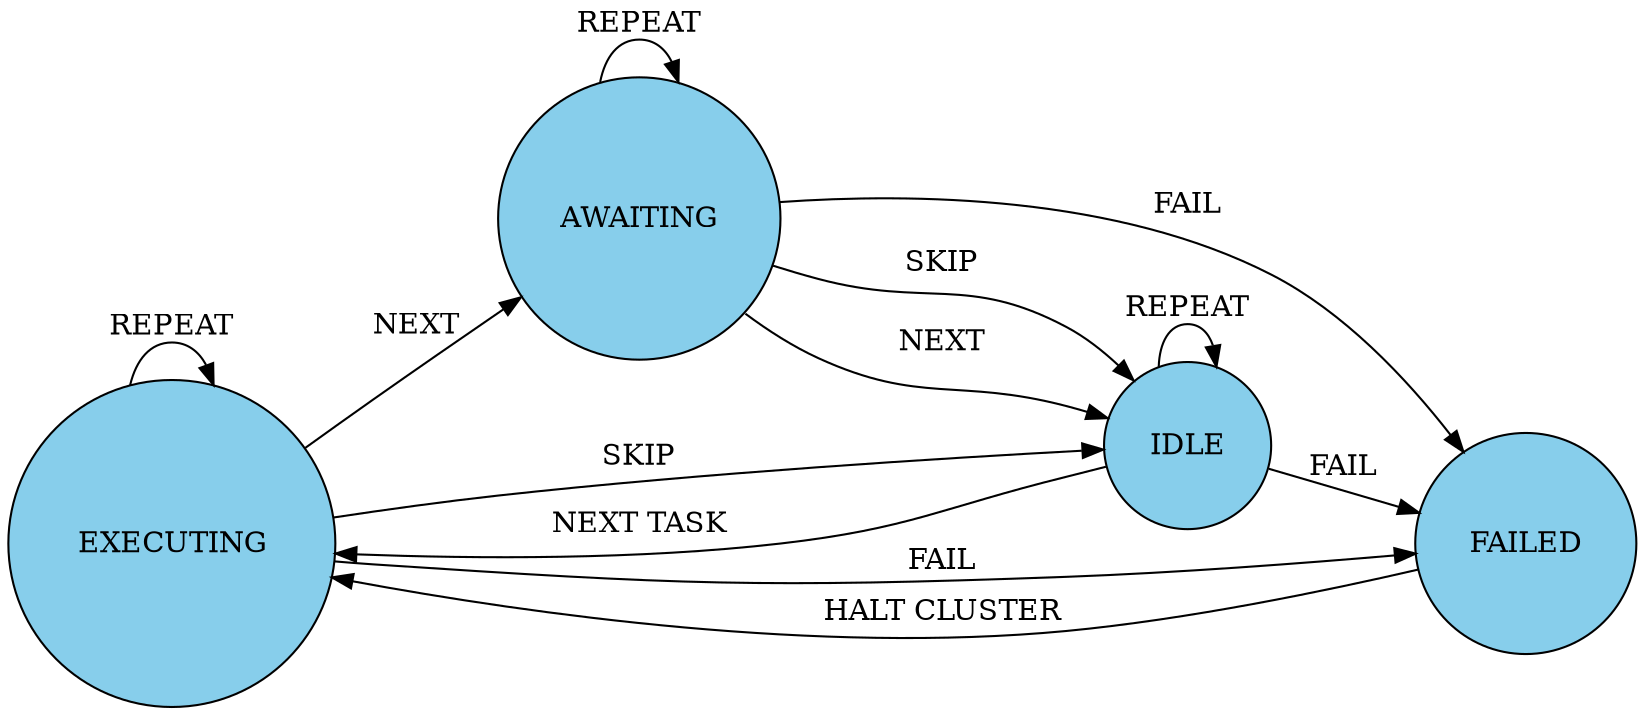 digraph state_machine {
  graph [autosize=false, resolution=100];
  center=true;
  margin=0;
  rankdir=LR;
  node [shape=circle, style="filled", fillcolor=skyblue];
  EXECUTING [ label = <
      <TABLE ALIGN="LEFT" BORDER="0" CELLBORDER="0" CELLSPACING="0">
          <TR>
              <TD>EXECUTING</TD>
          </TR>
      </TABLE>
  > ];
  AWAITING [ label = <
      <TABLE ALIGN="LEFT" BORDER="0" CELLBORDER="0" CELLSPACING="0">
          <TR>
              <TD>AWAITING</TD>
          </TR>
      </TABLE>
  > ];
  IDLE [ label = <
      <TABLE ALIGN="LEFT" BORDER="0" CELLBORDER="0" CELLSPACING="0">
          <TR>
              <TD>IDLE</TD>
          </TR>
      </TABLE>
  > ];
  FAILED [ label = <
      <TABLE ALIGN="LEFT" BORDER="0" CELLBORDER="0" CELLSPACING="0">
          <TR>
              <TD>FAILED</TD>
          </TR>
      </TABLE>
  > ];
  EXECUTING -> AWAITING [ label = "NEXT" ];
  EXECUTING -> EXECUTING [ label = "REPEAT" ];
  EXECUTING -> FAILED [ label = "FAIL" ];
  EXECUTING -> IDLE [ label = "SKIP" ];
  AWAITING -> IDLE [ label = "NEXT" ];
  AWAITING -> AWAITING [ label = "REPEAT" ];
  AWAITING -> FAILED [ label = "FAIL" ];
  AWAITING -> IDLE [ label = "SKIP" ];
  IDLE -> FAILED [ label = "FAIL" ];
  IDLE -> IDLE [ label = "REPEAT" ];
  IDLE -> EXECUTING [ label = <
      <TABLE ALIGN="LEFT" BORDER="0" CELLBORDER="0" CELLSPACING="0">
          <TR>
              <TD>NEXT TASK</TD>
          </TR>
      </TABLE>
  > ];
  FAILED -> EXECUTING [ label = <
      <TABLE ALIGN="LEFT" BORDER="0" CELLBORDER="0" CELLSPACING="0">
          <TR>
              <TD>HALT CLUSTER</TD>
          </TR>
      </TABLE>
  > ];
}
